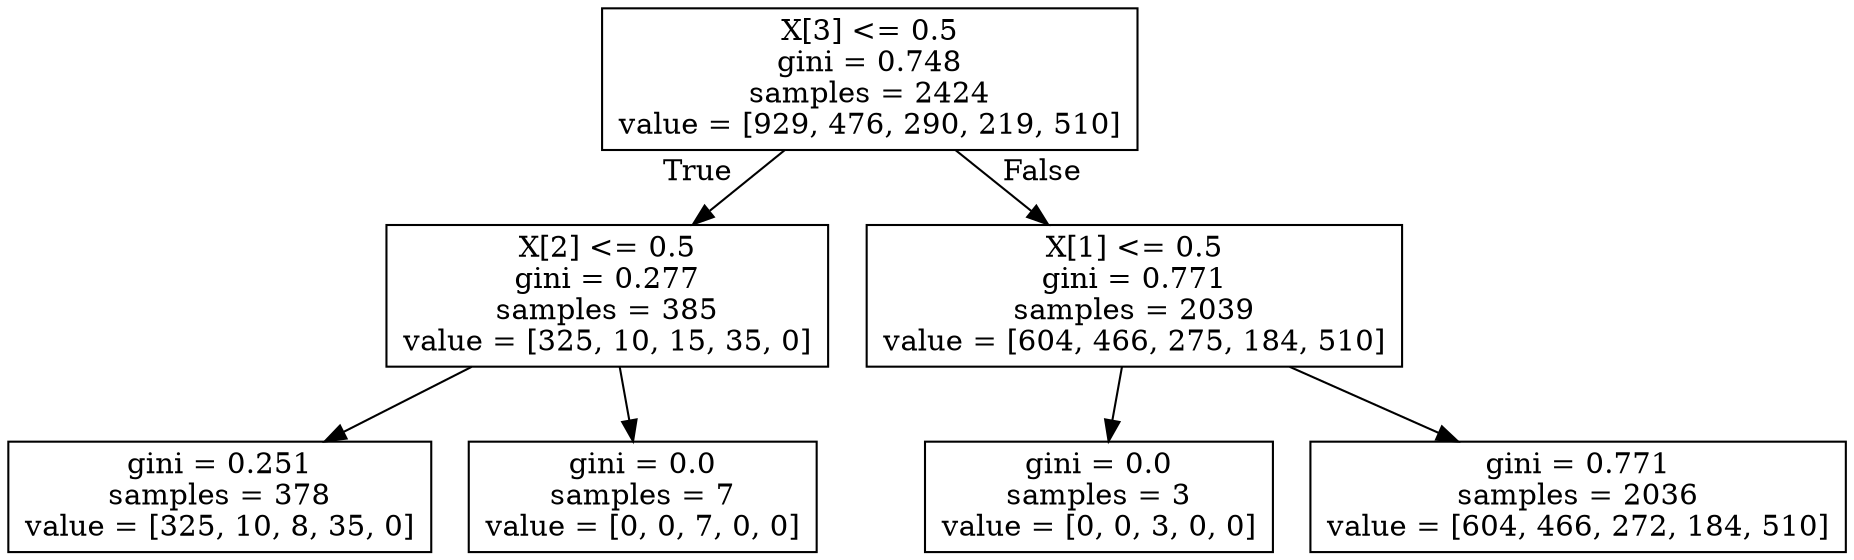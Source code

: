 digraph Tree {
node [shape=box] ;
0 [label="X[3] <= 0.5\ngini = 0.748\nsamples = 2424\nvalue = [929, 476, 290, 219, 510]"] ;
1 [label="X[2] <= 0.5\ngini = 0.277\nsamples = 385\nvalue = [325, 10, 15, 35, 0]"] ;
0 -> 1 [labeldistance=2.5, labelangle=45, headlabel="True"] ;
2 [label="gini = 0.251\nsamples = 378\nvalue = [325, 10, 8, 35, 0]"] ;
1 -> 2 ;
3 [label="gini = 0.0\nsamples = 7\nvalue = [0, 0, 7, 0, 0]"] ;
1 -> 3 ;
4 [label="X[1] <= 0.5\ngini = 0.771\nsamples = 2039\nvalue = [604, 466, 275, 184, 510]"] ;
0 -> 4 [labeldistance=2.5, labelangle=-45, headlabel="False"] ;
5 [label="gini = 0.0\nsamples = 3\nvalue = [0, 0, 3, 0, 0]"] ;
4 -> 5 ;
6 [label="gini = 0.771\nsamples = 2036\nvalue = [604, 466, 272, 184, 510]"] ;
4 -> 6 ;
}